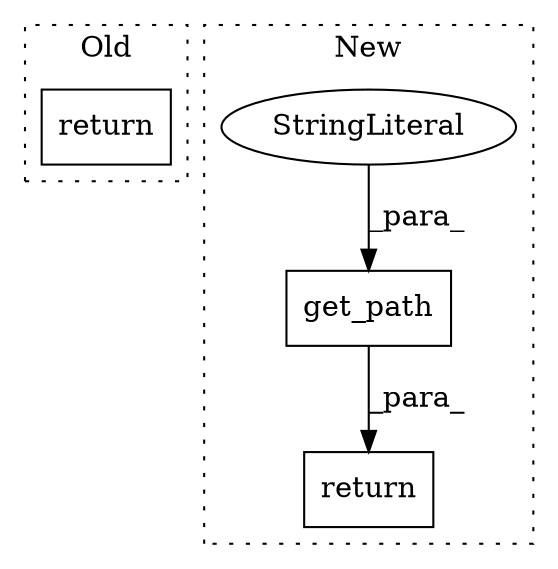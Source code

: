digraph G {
subgraph cluster0 {
1 [label="return" a="41" s="1690" l="7" shape="box"];
label = "Old";
style="dotted";
}
subgraph cluster1 {
2 [label="get_path" a="32" s="2990,3031" l="9,1" shape="box"];
3 [label="StringLiteral" a="45" s="2999" l="11" shape="ellipse"];
4 [label="return" a="41" s="2983" l="7" shape="box"];
label = "New";
style="dotted";
}
2 -> 4 [label="_para_"];
3 -> 2 [label="_para_"];
}